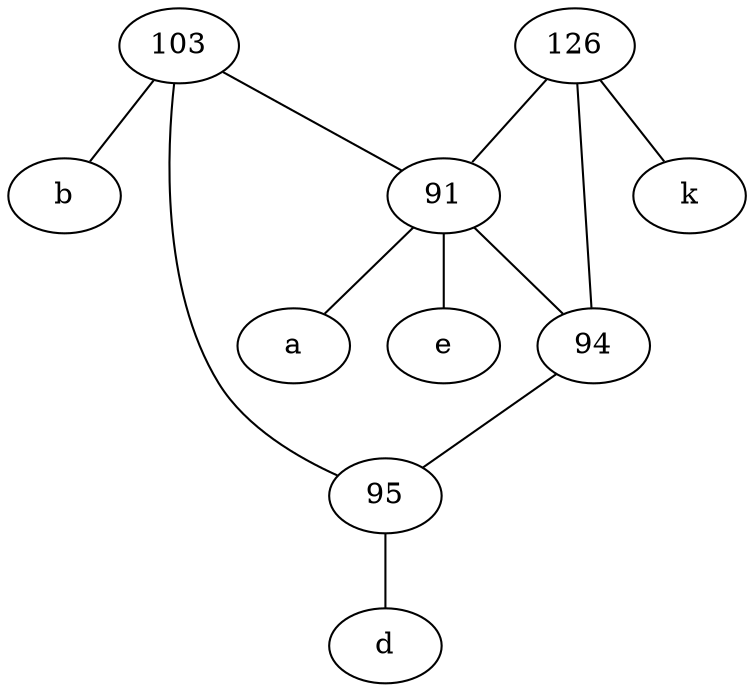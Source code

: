 graph {
	node [labelfontsize=50]
	103 [pos="21.7,72.96667!"]
	b [pos="21.7,72.96667!"]
	d [pos="24.58333,80.83333!"]
	k [pos="25.35,74.63333!"]
	a [pos="23.03333,72.61667!"]
	126 [pos="25.35,74.63333!"]
	91 [pos="23.03333,72.61667!"]
	e [pos="23.21667,72.68333!"]
	94 [pos="23.31667,75.06667!"]
	95 [pos="22.71792,75.8333!"]
	126 -- 94
	91 -- 94
	126 -- 91
	103 -- b
	103 -- 95
	103 -- 91
	91 -- a
	95 -- d
	94 -- 95
	126 -- k
	91 -- e
}
